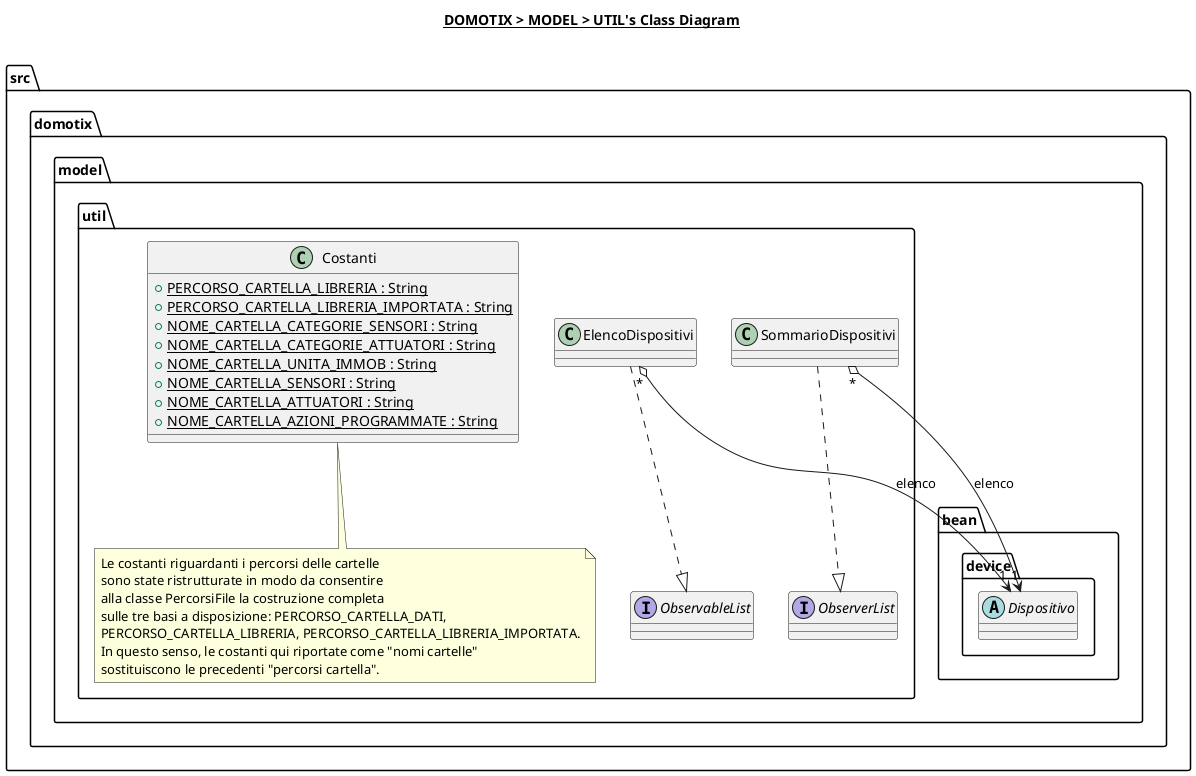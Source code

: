 @startuml

title __DOMOTIX > MODEL > UTIL's Class Diagram__\n

namespace src.domotix.model {
    namespace util {
        class src.domotix.model.util.Costanti {
            {static} + PERCORSO_CARTELLA_LIBRERIA : String
            {static} + PERCORSO_CARTELLA_LIBRERIA_IMPORTATA : String
            {static} + NOME_CARTELLA_CATEGORIE_SENSORI : String
            {static} + NOME_CARTELLA_CATEGORIE_ATTUATORI : String
            {static} + NOME_CARTELLA_UNITA_IMMOB : String
            {static} + NOME_CARTELLA_SENSORI : String
            {static} + NOME_CARTELLA_ATTUATORI : String
            {static} + NOME_CARTELLA_AZIONI_PROGRAMMATE : String
        }

        note bottom of Costanti
            Le costanti riguardanti i percorsi delle cartelle
            sono state ristrutturate in modo da consentire
            alla classe PercorsiFile la costruzione completa
            sulle tre basi a disposizione: PERCORSO_CARTELLA_DATI,
            PERCORSO_CARTELLA_LIBRERIA, PERCORSO_CARTELLA_LIBRERIA_IMPORTATA.
            In questo senso, le costanti qui riportate come "nomi cartelle"
            sostituiscono le precedenti "percorsi cartella".
        end note

        class src.domotix.model.util.ElencoDispositivi {
        }

        interface src.domotix.model.util.ObservableList {
        }

        interface src.domotix.model.util.ObserverList {
        }

        class src.domotix.model.util.SommarioDispositivi {
        }
    }

    namespace bean {
        namespace device {
            abstract class Dispositivo {
            }
        }
    }
}



src.domotix.model.util.ElencoDispositivi ..|> src.domotix.model.util.ObservableList
src.domotix.model.util.SommarioDispositivi ..|> src.domotix.model.util.ObserverList
src.domotix.model.util.ElencoDispositivi "*" o--> "1" src.domotix.model.bean.device.Dispositivo : elenco
src.domotix.model.util.SommarioDispositivi "*" o--> "1" src.domotix.model.bean.device.Dispositivo : elenco

@enduml
